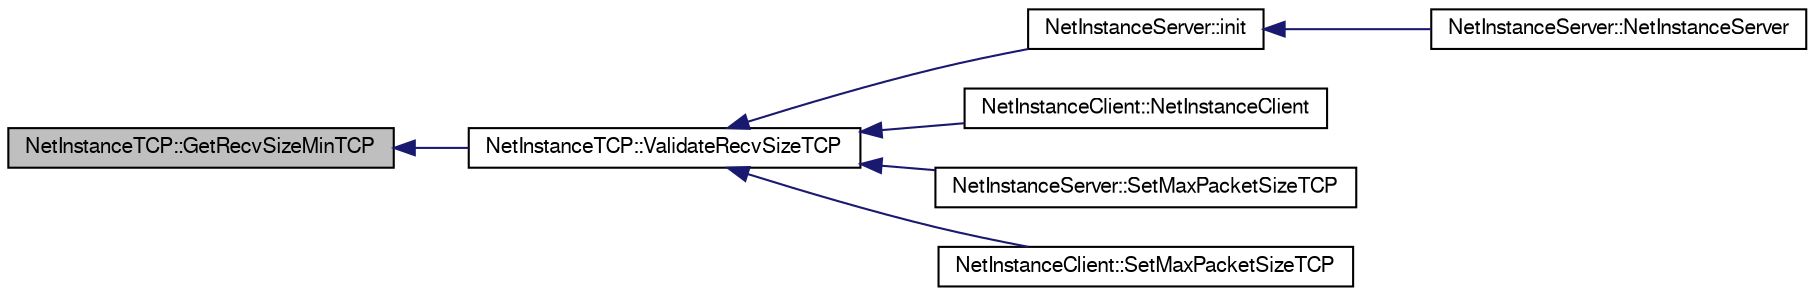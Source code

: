 digraph G
{
  edge [fontname="FreeSans",fontsize="10",labelfontname="FreeSans",labelfontsize="10"];
  node [fontname="FreeSans",fontsize="10",shape=record];
  rankdir=LR;
  Node1 [label="NetInstanceTCP::GetRecvSizeMinTCP",height=0.2,width=0.4,color="black", fillcolor="grey75", style="filled" fontcolor="black"];
  Node1 -> Node2 [dir=back,color="midnightblue",fontsize="10",style="solid",fontname="FreeSans"];
  Node2 [label="NetInstanceTCP::ValidateRecvSizeTCP",height=0.2,width=0.4,color="black", fillcolor="white", style="filled",URL="$class_net_instance_t_c_p.html#aed7c2c6c9c50f72e56c6c40f542e6a65"];
  Node2 -> Node3 [dir=back,color="midnightblue",fontsize="10",style="solid",fontname="FreeSans"];
  Node3 [label="NetInstanceServer::init",height=0.2,width=0.4,color="black", fillcolor="white", style="filled",URL="$class_net_instance_server.html#aec1cb62dd80e73771a00d0f7a0ad47ba"];
  Node3 -> Node4 [dir=back,color="midnightblue",fontsize="10",style="solid",fontname="FreeSans"];
  Node4 [label="NetInstanceServer::NetInstanceServer",height=0.2,width=0.4,color="black", fillcolor="white", style="filled",URL="$class_net_instance_server.html#afb65fda21c651d12b0027c0c7be3de6a"];
  Node2 -> Node5 [dir=back,color="midnightblue",fontsize="10",style="solid",fontname="FreeSans"];
  Node5 [label="NetInstanceClient::NetInstanceClient",height=0.2,width=0.4,color="black", fillcolor="white", style="filled",URL="$class_net_instance_client.html#a25862a2bb2e0e4d4dd361ae40d934e0d"];
  Node2 -> Node6 [dir=back,color="midnightblue",fontsize="10",style="solid",fontname="FreeSans"];
  Node6 [label="NetInstanceServer::SetMaxPacketSizeTCP",height=0.2,width=0.4,color="black", fillcolor="white", style="filled",URL="$class_net_instance_server.html#a4720e8561a26c5c8447332eac5c3843c"];
  Node2 -> Node7 [dir=back,color="midnightblue",fontsize="10",style="solid",fontname="FreeSans"];
  Node7 [label="NetInstanceClient::SetMaxPacketSizeTCP",height=0.2,width=0.4,color="black", fillcolor="white", style="filled",URL="$class_net_instance_client.html#aec241ce441a12e67ee21ea176e9fe072"];
}
